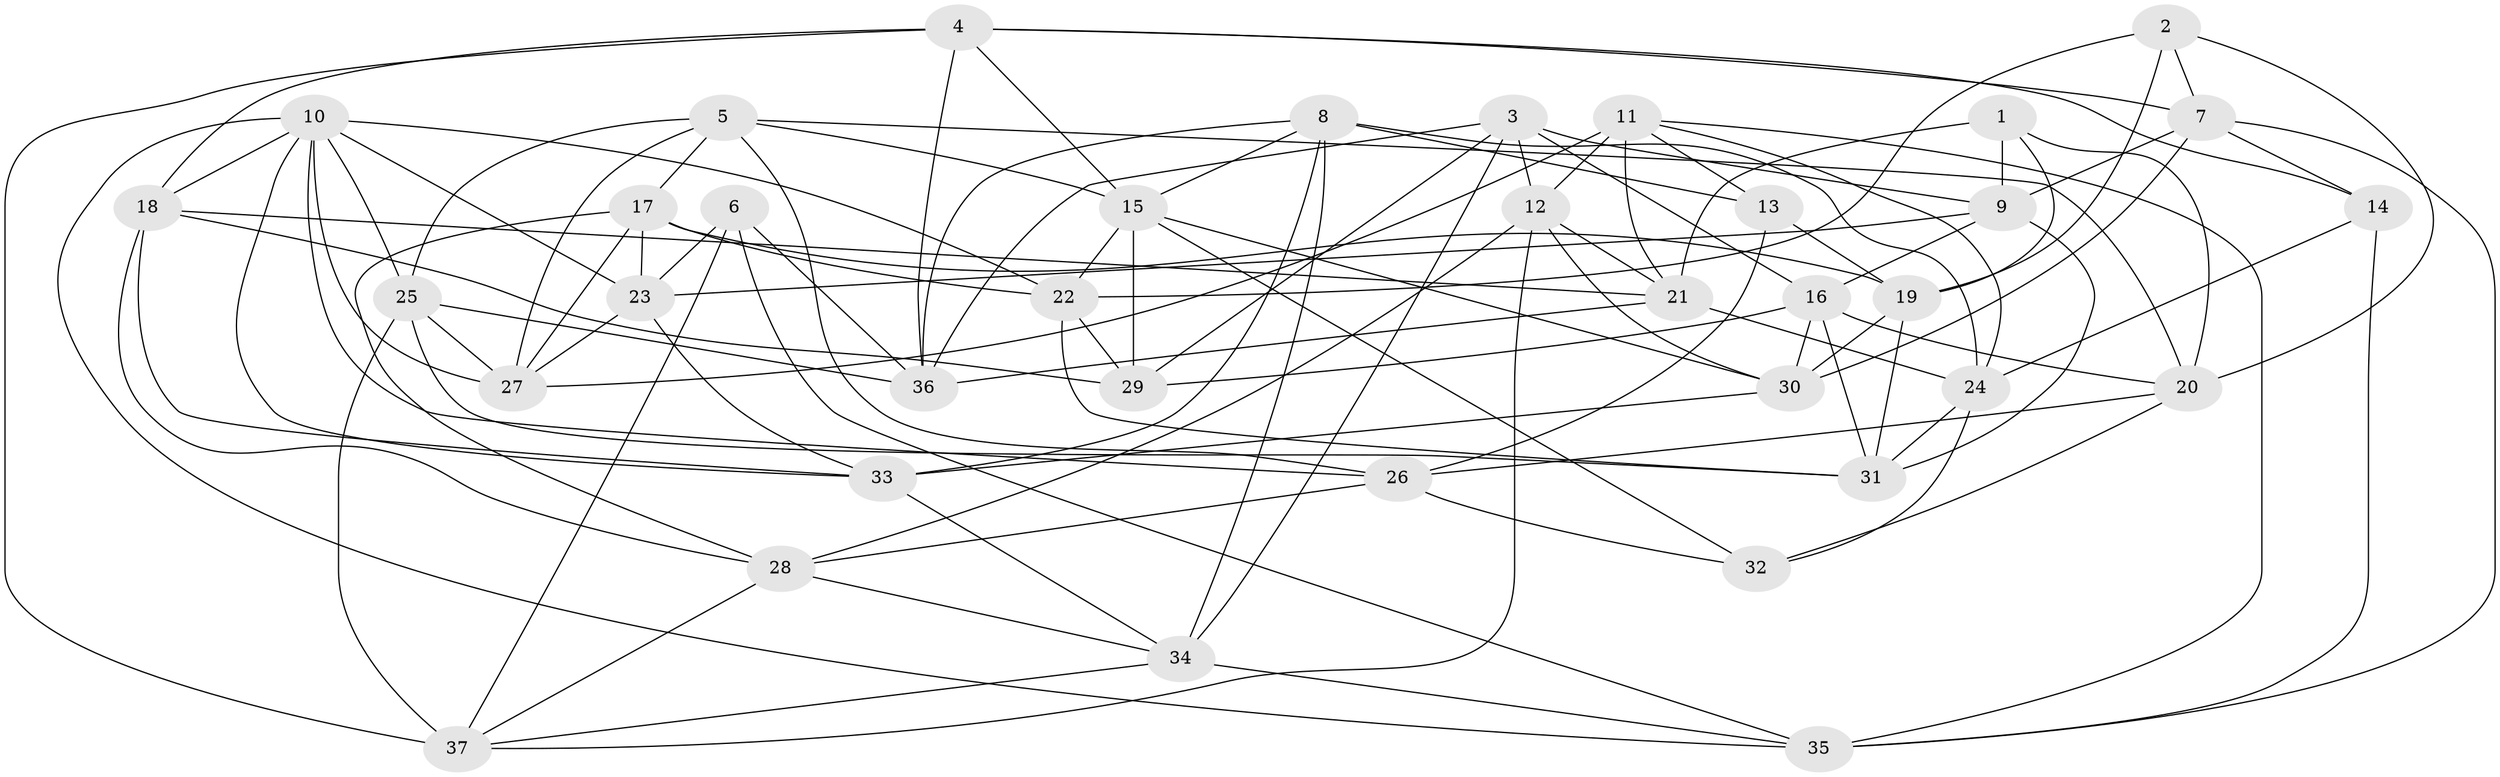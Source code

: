 // original degree distribution, {4: 1.0}
// Generated by graph-tools (version 1.1) at 2025/50/03/09/25 03:50:49]
// undirected, 37 vertices, 106 edges
graph export_dot {
graph [start="1"]
  node [color=gray90,style=filled];
  1;
  2;
  3;
  4;
  5;
  6;
  7;
  8;
  9;
  10;
  11;
  12;
  13;
  14;
  15;
  16;
  17;
  18;
  19;
  20;
  21;
  22;
  23;
  24;
  25;
  26;
  27;
  28;
  29;
  30;
  31;
  32;
  33;
  34;
  35;
  36;
  37;
  1 -- 9 [weight=1.0];
  1 -- 19 [weight=1.0];
  1 -- 20 [weight=1.0];
  1 -- 21 [weight=1.0];
  2 -- 7 [weight=1.0];
  2 -- 19 [weight=1.0];
  2 -- 20 [weight=1.0];
  2 -- 22 [weight=1.0];
  3 -- 9 [weight=1.0];
  3 -- 12 [weight=1.0];
  3 -- 16 [weight=1.0];
  3 -- 29 [weight=1.0];
  3 -- 34 [weight=1.0];
  3 -- 36 [weight=1.0];
  4 -- 7 [weight=1.0];
  4 -- 14 [weight=1.0];
  4 -- 15 [weight=1.0];
  4 -- 18 [weight=1.0];
  4 -- 36 [weight=1.0];
  4 -- 37 [weight=1.0];
  5 -- 15 [weight=1.0];
  5 -- 17 [weight=1.0];
  5 -- 20 [weight=1.0];
  5 -- 25 [weight=1.0];
  5 -- 26 [weight=1.0];
  5 -- 27 [weight=1.0];
  6 -- 23 [weight=1.0];
  6 -- 35 [weight=1.0];
  6 -- 36 [weight=1.0];
  6 -- 37 [weight=1.0];
  7 -- 9 [weight=1.0];
  7 -- 14 [weight=1.0];
  7 -- 30 [weight=1.0];
  7 -- 35 [weight=1.0];
  8 -- 13 [weight=1.0];
  8 -- 15 [weight=1.0];
  8 -- 24 [weight=1.0];
  8 -- 33 [weight=1.0];
  8 -- 34 [weight=1.0];
  8 -- 36 [weight=1.0];
  9 -- 16 [weight=1.0];
  9 -- 23 [weight=1.0];
  9 -- 31 [weight=1.0];
  10 -- 18 [weight=1.0];
  10 -- 22 [weight=1.0];
  10 -- 23 [weight=1.0];
  10 -- 25 [weight=1.0];
  10 -- 26 [weight=1.0];
  10 -- 27 [weight=1.0];
  10 -- 33 [weight=1.0];
  10 -- 35 [weight=1.0];
  11 -- 12 [weight=1.0];
  11 -- 13 [weight=1.0];
  11 -- 21 [weight=1.0];
  11 -- 24 [weight=1.0];
  11 -- 27 [weight=1.0];
  11 -- 35 [weight=1.0];
  12 -- 21 [weight=1.0];
  12 -- 28 [weight=1.0];
  12 -- 30 [weight=1.0];
  12 -- 37 [weight=1.0];
  13 -- 19 [weight=1.0];
  13 -- 26 [weight=1.0];
  14 -- 24 [weight=1.0];
  14 -- 35 [weight=1.0];
  15 -- 22 [weight=1.0];
  15 -- 29 [weight=2.0];
  15 -- 30 [weight=1.0];
  15 -- 32 [weight=1.0];
  16 -- 20 [weight=1.0];
  16 -- 29 [weight=1.0];
  16 -- 30 [weight=1.0];
  16 -- 31 [weight=1.0];
  17 -- 19 [weight=1.0];
  17 -- 22 [weight=1.0];
  17 -- 23 [weight=1.0];
  17 -- 27 [weight=1.0];
  17 -- 28 [weight=1.0];
  18 -- 21 [weight=1.0];
  18 -- 28 [weight=1.0];
  18 -- 29 [weight=1.0];
  18 -- 33 [weight=1.0];
  19 -- 30 [weight=1.0];
  19 -- 31 [weight=1.0];
  20 -- 26 [weight=1.0];
  20 -- 32 [weight=1.0];
  21 -- 24 [weight=1.0];
  21 -- 36 [weight=1.0];
  22 -- 29 [weight=1.0];
  22 -- 31 [weight=1.0];
  23 -- 27 [weight=1.0];
  23 -- 33 [weight=1.0];
  24 -- 31 [weight=1.0];
  24 -- 32 [weight=1.0];
  25 -- 27 [weight=1.0];
  25 -- 31 [weight=1.0];
  25 -- 36 [weight=1.0];
  25 -- 37 [weight=1.0];
  26 -- 28 [weight=1.0];
  26 -- 32 [weight=1.0];
  28 -- 34 [weight=1.0];
  28 -- 37 [weight=1.0];
  30 -- 33 [weight=1.0];
  33 -- 34 [weight=1.0];
  34 -- 35 [weight=1.0];
  34 -- 37 [weight=1.0];
}
